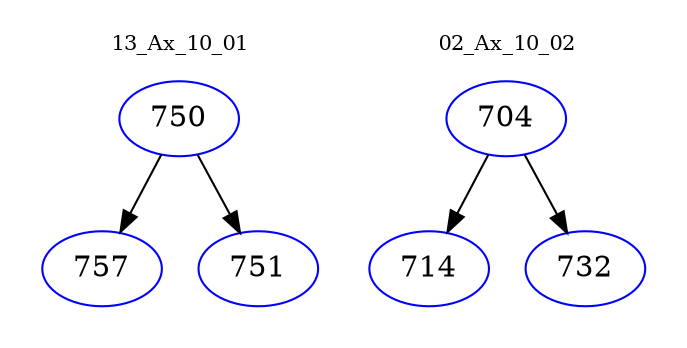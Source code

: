 digraph{
subgraph cluster_0 {
color = white
label = "13_Ax_10_01";
fontsize=10;
T0_750 [label="750", color="blue"]
T0_750 -> T0_757 [color="black"]
T0_757 [label="757", color="blue"]
T0_750 -> T0_751 [color="black"]
T0_751 [label="751", color="blue"]
}
subgraph cluster_1 {
color = white
label = "02_Ax_10_02";
fontsize=10;
T1_704 [label="704", color="blue"]
T1_704 -> T1_714 [color="black"]
T1_714 [label="714", color="blue"]
T1_704 -> T1_732 [color="black"]
T1_732 [label="732", color="blue"]
}
}
